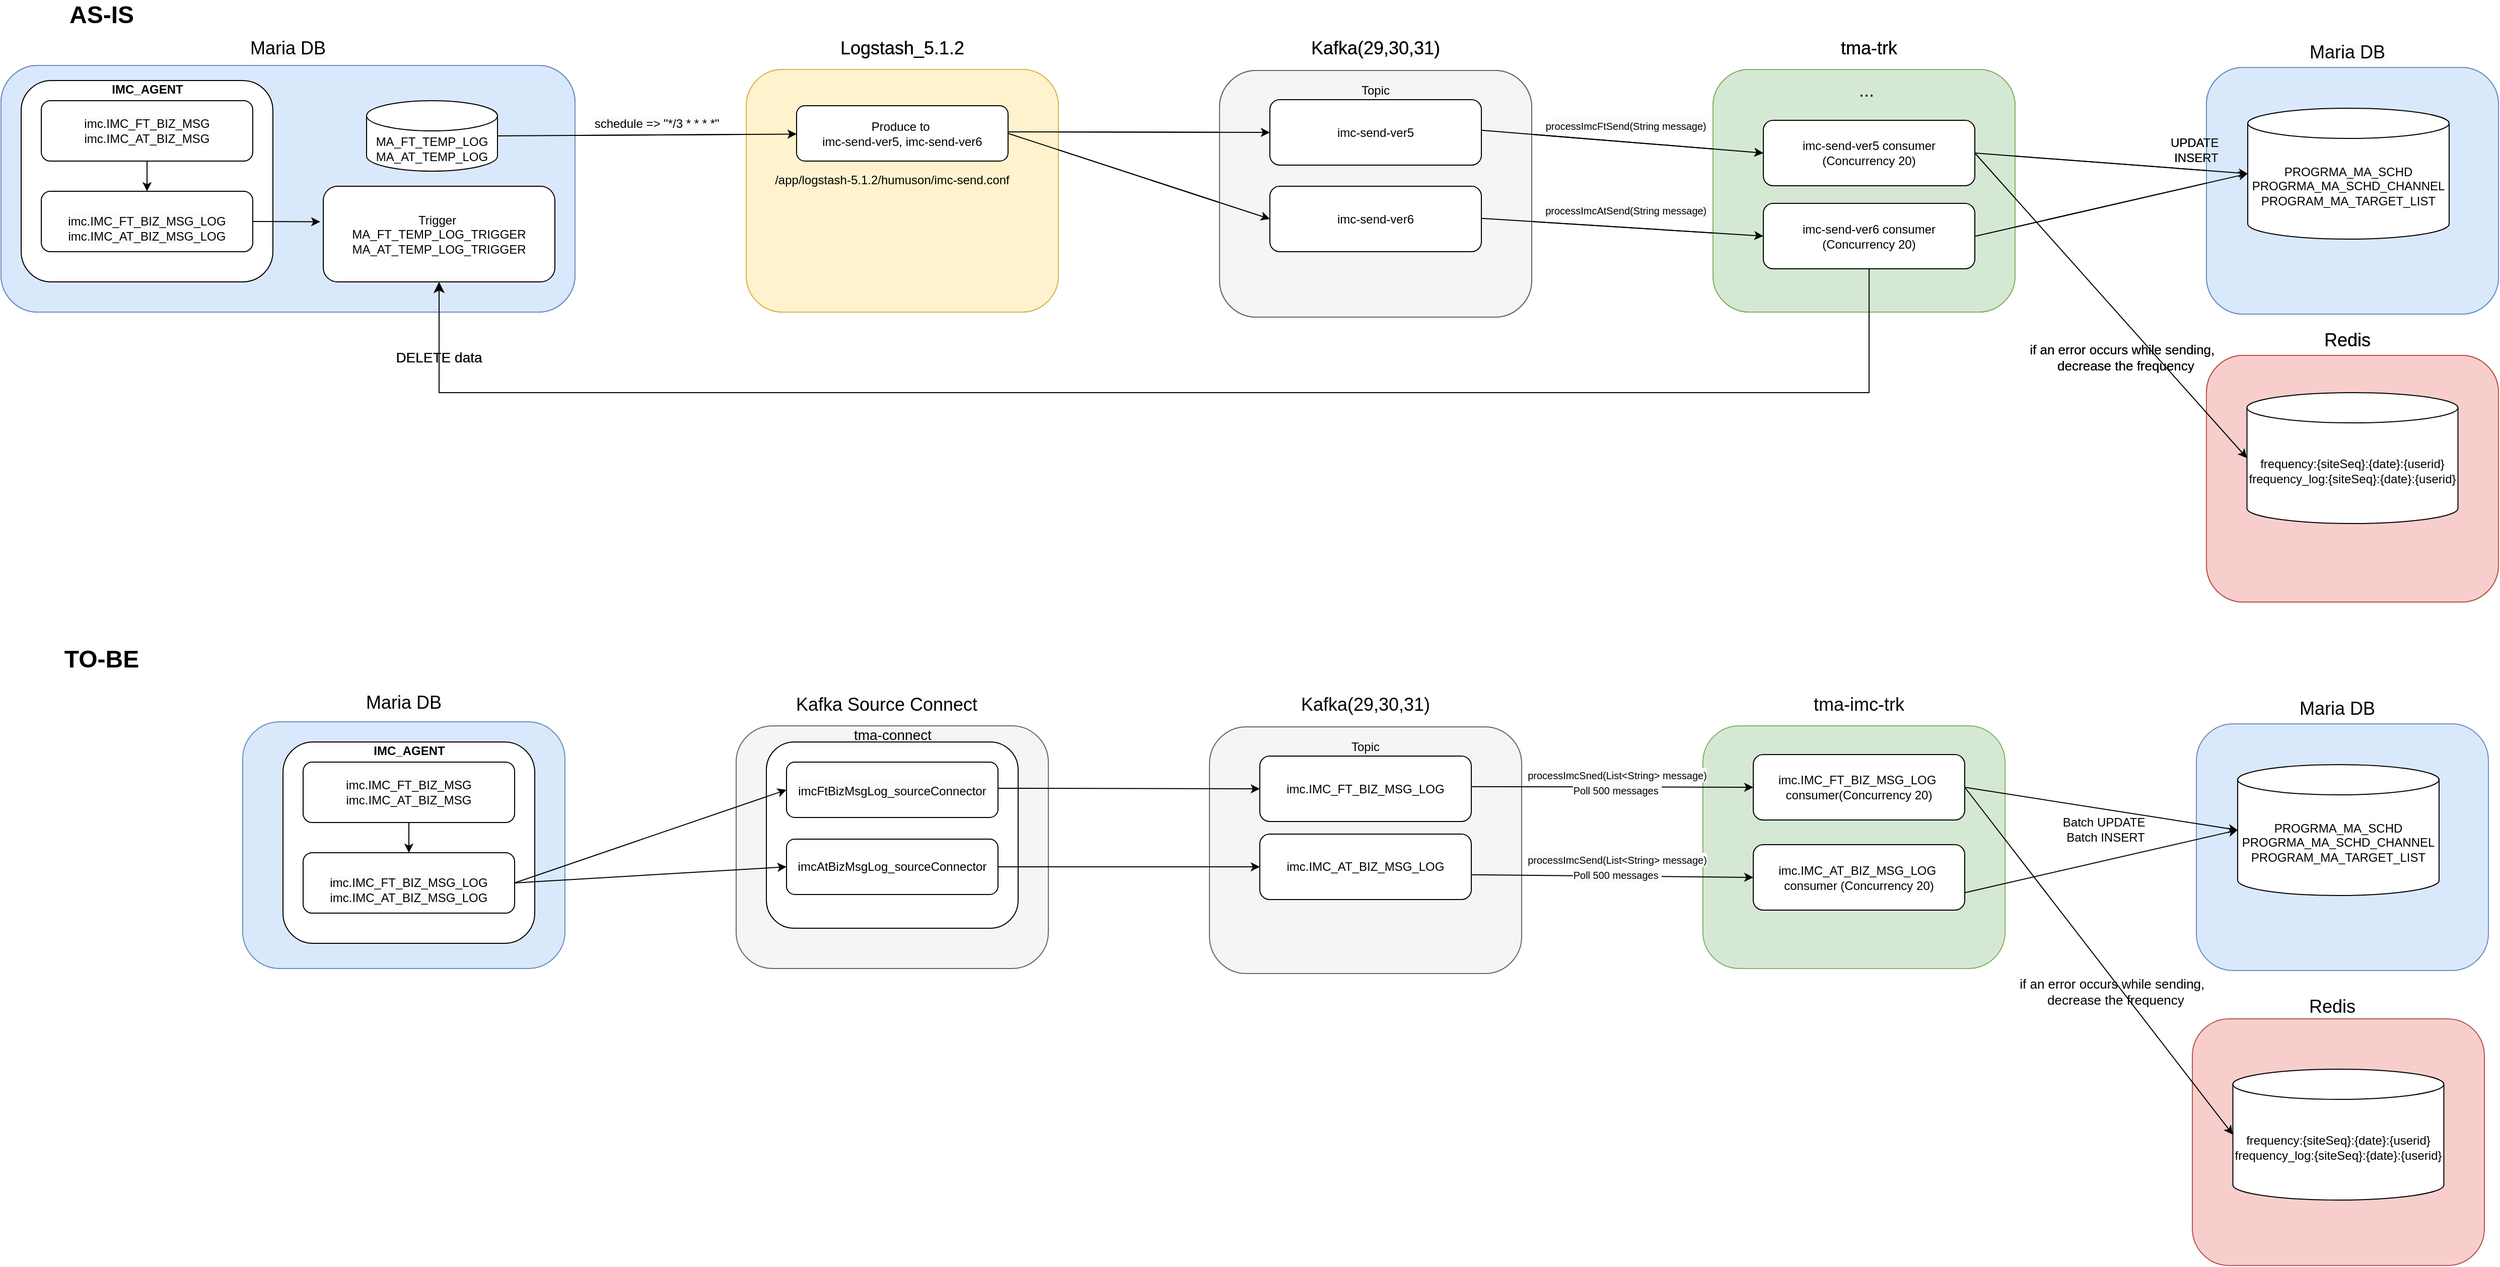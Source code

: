 <mxfile version="26.0.8">
  <diagram name="페이지-1" id="2BVbqMhdBLBeodlYeCQW">
    <mxGraphModel dx="3857" dy="1868" grid="1" gridSize="10" guides="1" tooltips="1" connect="1" arrows="1" fold="1" page="1" pageScale="1" pageWidth="827" pageHeight="1169" math="0" shadow="0">
      <root>
        <mxCell id="0" />
        <mxCell id="1" parent="0" />
        <mxCell id="XTlqyo5tHkv6LKNm7WAt-1" value="" style="rounded=1;whiteSpace=wrap;html=1;fillColor=#dae8fc;strokeColor=#6c8ebf;" vertex="1" parent="1">
          <mxGeometry x="50" y="95" width="570" height="245" as="geometry" />
        </mxCell>
        <mxCell id="XTlqyo5tHkv6LKNm7WAt-2" value="" style="rounded=1;whiteSpace=wrap;html=1;" vertex="1" parent="1">
          <mxGeometry x="70" y="110" width="250" height="200" as="geometry" />
        </mxCell>
        <mxCell id="XTlqyo5tHkv6LKNm7WAt-3" value="Trigger&amp;nbsp;&lt;div&gt;MA_FT_TEMP_LOG_TRIGGER&lt;/div&gt;&lt;div&gt;MA_AT_TEMP_LOG_TRIGGER&lt;/div&gt;" style="rounded=1;whiteSpace=wrap;html=1;" vertex="1" parent="1">
          <mxGeometry x="370" y="215" width="230" height="95" as="geometry" />
        </mxCell>
        <mxCell id="XTlqyo5tHkv6LKNm7WAt-4" value="&lt;h3&gt;&lt;span style=&quot;color: rgb(0, 0, 0); font-family: Helvetica; font-style: normal; font-variant-ligatures: normal; font-variant-caps: normal; font-weight: 400; letter-spacing: normal; orphans: 2; text-align: center; text-indent: 0px; text-transform: none; widows: 2; word-spacing: 0px; -webkit-text-stroke-width: 0px; white-space: normal; background-color: rgb(251, 251, 251); text-decoration-thickness: initial; text-decoration-style: initial; text-decoration-color: initial; float: none; display: inline !important;&quot;&gt;&lt;font style=&quot;font-size: 18px;&quot;&gt;Maria DB&lt;/font&gt;&lt;/span&gt;&lt;/h3&gt;" style="text;html=1;align=center;verticalAlign=middle;whiteSpace=wrap;rounded=0;" vertex="1" parent="1">
          <mxGeometry x="265" y="60" width="140" height="35" as="geometry" />
        </mxCell>
        <mxCell id="XTlqyo5tHkv6LKNm7WAt-5" value="&lt;br style=&quot;forced-color-adjust: none; color: rgb(0, 0, 0); font-family: Helvetica; font-size: 12px; font-style: normal; font-variant-ligatures: normal; font-variant-caps: normal; font-weight: 400; letter-spacing: normal; orphans: 2; text-align: center; text-indent: 0px; text-transform: none; widows: 2; word-spacing: 0px; -webkit-text-stroke-width: 0px; white-space: normal; background-color: rgb(251, 251, 251); text-decoration-thickness: initial; text-decoration-style: initial; text-decoration-color: initial;&quot;&gt;&lt;div style=&quot;forced-color-adjust: none; color: rgb(0, 0, 0); font-family: Helvetica; font-size: 12px; font-style: normal; font-variant-ligatures: normal; font-variant-caps: normal; font-weight: 400; letter-spacing: normal; orphans: 2; text-align: center; text-indent: 0px; text-transform: none; widows: 2; word-spacing: 0px; -webkit-text-stroke-width: 0px; white-space: normal; background-color: rgb(251, 251, 251); text-decoration-thickness: initial; text-decoration-style: initial; text-decoration-color: initial;&quot;&gt;imc.IMC_FT_BIZ_MSG_LOG&lt;/div&gt;&lt;div style=&quot;forced-color-adjust: none; color: rgb(0, 0, 0); font-family: Helvetica; font-size: 12px; font-style: normal; font-variant-ligatures: normal; font-variant-caps: normal; font-weight: 400; letter-spacing: normal; orphans: 2; text-align: center; text-indent: 0px; text-transform: none; widows: 2; word-spacing: 0px; -webkit-text-stroke-width: 0px; white-space: normal; background-color: rgb(251, 251, 251); text-decoration-thickness: initial; text-decoration-style: initial; text-decoration-color: initial;&quot;&gt;imc.IMC_AT_BIZ_MSG_LOG&lt;/div&gt;" style="rounded=1;whiteSpace=wrap;html=1;" vertex="1" parent="1">
          <mxGeometry x="90" y="220" width="210" height="60" as="geometry" />
        </mxCell>
        <mxCell id="XTlqyo5tHkv6LKNm7WAt-6" value="&lt;span style=&quot;color: rgb(0, 0, 0); font-family: Helvetica; font-size: 12px; font-style: normal; font-variant-ligatures: normal; font-variant-caps: normal; font-weight: 400; letter-spacing: normal; orphans: 2; text-align: center; text-indent: 0px; text-transform: none; widows: 2; word-spacing: 0px; -webkit-text-stroke-width: 0px; white-space: normal; background-color: rgb(251, 251, 251); text-decoration-thickness: initial; text-decoration-style: initial; text-decoration-color: initial; float: none; display: inline !important;&quot;&gt;imc.IMC_FT_BIZ_MSG&lt;/span&gt;&lt;div&gt;&lt;span style=&quot;color: rgb(0, 0, 0); font-family: Helvetica; font-size: 12px; font-style: normal; font-variant-ligatures: normal; font-variant-caps: normal; font-weight: 400; letter-spacing: normal; orphans: 2; text-align: center; text-indent: 0px; text-transform: none; widows: 2; word-spacing: 0px; -webkit-text-stroke-width: 0px; white-space: normal; background-color: rgb(251, 251, 251); text-decoration-thickness: initial; text-decoration-style: initial; text-decoration-color: initial; float: none; display: inline !important;&quot;&gt;imc.IMC_AT_BIZ_MSG&lt;/span&gt;&lt;/div&gt;" style="rounded=1;whiteSpace=wrap;html=1;" vertex="1" parent="1">
          <mxGeometry x="90" y="130" width="210" height="60" as="geometry" />
        </mxCell>
        <mxCell id="XTlqyo5tHkv6LKNm7WAt-7" value="" style="endArrow=classic;html=1;rounded=0;exitX=0.5;exitY=1;exitDx=0;exitDy=0;entryX=0.5;entryY=0;entryDx=0;entryDy=0;" edge="1" parent="1" source="XTlqyo5tHkv6LKNm7WAt-6" target="XTlqyo5tHkv6LKNm7WAt-5">
          <mxGeometry width="50" height="50" relative="1" as="geometry">
            <mxPoint x="400" y="340" as="sourcePoint" />
            <mxPoint x="450" y="290" as="targetPoint" />
          </mxGeometry>
        </mxCell>
        <mxCell id="XTlqyo5tHkv6LKNm7WAt-8" value="&lt;font style=&quot;font-size: 12px;&quot;&gt;IMC_AGENT&lt;/font&gt;" style="text;strokeColor=none;fillColor=none;html=1;fontSize=24;fontStyle=1;verticalAlign=middle;align=center;" vertex="1" parent="1">
          <mxGeometry x="145" y="100" width="100" height="30" as="geometry" />
        </mxCell>
        <mxCell id="XTlqyo5tHkv6LKNm7WAt-9" value="MA_FT_TEMP_LOG&lt;div&gt;MA_AT_TEMP_LOG&lt;/div&gt;" style="shape=cylinder3;whiteSpace=wrap;html=1;boundedLbl=1;backgroundOutline=1;size=15;" vertex="1" parent="1">
          <mxGeometry x="413" y="130" width="130" height="70" as="geometry" />
        </mxCell>
        <mxCell id="XTlqyo5tHkv6LKNm7WAt-10" value="" style="rounded=1;whiteSpace=wrap;html=1;fillColor=#fff2cc;strokeColor=#d6b656;" vertex="1" parent="1">
          <mxGeometry x="790" y="99" width="310" height="241" as="geometry" />
        </mxCell>
        <mxCell id="XTlqyo5tHkv6LKNm7WAt-11" value="&lt;font style=&quot;font-size: 18px;&quot;&gt;Logstash_5.1.2&lt;/font&gt;" style="text;html=1;align=center;verticalAlign=middle;whiteSpace=wrap;rounded=0;" vertex="1" parent="1">
          <mxGeometry x="875" y="60" width="140" height="35" as="geometry" />
        </mxCell>
        <mxCell id="XTlqyo5tHkv6LKNm7WAt-12" value="" style="endArrow=classic;html=1;rounded=0;exitX=1;exitY=0.5;exitDx=0;exitDy=0;entryX=-0.013;entryY=0.372;entryDx=0;entryDy=0;entryPerimeter=0;" edge="1" parent="1" source="XTlqyo5tHkv6LKNm7WAt-5" target="XTlqyo5tHkv6LKNm7WAt-3">
          <mxGeometry width="50" height="50" relative="1" as="geometry">
            <mxPoint x="700" y="300" as="sourcePoint" />
            <mxPoint x="750" y="250" as="targetPoint" />
          </mxGeometry>
        </mxCell>
        <mxCell id="XTlqyo5tHkv6LKNm7WAt-13" value="Produce to&amp;nbsp;&lt;div&gt;imc-send-ver5, imc-send-ver6&lt;/div&gt;" style="rounded=1;whiteSpace=wrap;html=1;" vertex="1" parent="1">
          <mxGeometry x="840" y="135" width="210" height="55" as="geometry" />
        </mxCell>
        <mxCell id="XTlqyo5tHkv6LKNm7WAt-14" value="" style="rounded=1;whiteSpace=wrap;html=1;fillColor=#f5f5f5;fontColor=#333333;strokeColor=#666666;" vertex="1" parent="1">
          <mxGeometry x="1260" y="100" width="310" height="245" as="geometry" />
        </mxCell>
        <mxCell id="XTlqyo5tHkv6LKNm7WAt-15" value="&lt;font style=&quot;font-size: 18px;&quot;&gt;Kafka(29,30,31)&lt;/font&gt;" style="text;html=1;align=center;verticalAlign=middle;whiteSpace=wrap;rounded=0;" vertex="1" parent="1">
          <mxGeometry x="1345" y="60" width="140" height="35" as="geometry" />
        </mxCell>
        <mxCell id="XTlqyo5tHkv6LKNm7WAt-16" value="imc-send-ver5" style="rounded=1;whiteSpace=wrap;html=1;" vertex="1" parent="1">
          <mxGeometry x="1310" y="129" width="210" height="65" as="geometry" />
        </mxCell>
        <mxCell id="XTlqyo5tHkv6LKNm7WAt-17" value="Topic" style="text;html=1;align=center;verticalAlign=middle;whiteSpace=wrap;rounded=0;" vertex="1" parent="1">
          <mxGeometry x="1385" y="105" width="60" height="30" as="geometry" />
        </mxCell>
        <mxCell id="XTlqyo5tHkv6LKNm7WAt-18" value="" style="endArrow=classic;html=1;rounded=0;exitX=1;exitY=0.5;exitDx=0;exitDy=0;exitPerimeter=0;" edge="1" parent="1" source="XTlqyo5tHkv6LKNm7WAt-9" target="XTlqyo5tHkv6LKNm7WAt-13">
          <mxGeometry width="50" height="50" relative="1" as="geometry">
            <mxPoint x="970" y="300" as="sourcePoint" />
            <mxPoint x="1020" y="250" as="targetPoint" />
          </mxGeometry>
        </mxCell>
        <mxCell id="XTlqyo5tHkv6LKNm7WAt-19" value="&lt;meta charset=&quot;utf-8&quot;&gt;&lt;span style=&quot;color: rgb(0, 0, 0); font-family: Helvetica; font-size: 12px; font-style: normal; font-variant-ligatures: normal; font-variant-caps: normal; font-weight: 400; letter-spacing: normal; orphans: 2; text-align: center; text-indent: 0px; text-transform: none; widows: 2; word-spacing: 0px; -webkit-text-stroke-width: 0px; white-space: normal; background-color: rgb(251, 251, 251); text-decoration-thickness: initial; text-decoration-style: initial; text-decoration-color: initial; display: inline !important; float: none;&quot;&gt;&amp;nbsp;schedule =&amp;gt; &quot;*/3 * * * *&quot;&lt;/span&gt;" style="text;strokeColor=none;fillColor=none;align=left;verticalAlign=middle;spacingLeft=4;spacingRight=4;overflow=hidden;points=[[0,0.5],[1,0.5]];portConstraint=eastwest;rotatable=0;whiteSpace=wrap;html=1;" vertex="1" parent="1">
          <mxGeometry x="630" y="135" width="160" height="35" as="geometry" />
        </mxCell>
        <mxCell id="XTlqyo5tHkv6LKNm7WAt-20" value="" style="endArrow=classic;html=1;rounded=0;exitX=1;exitY=0.5;exitDx=0;exitDy=0;exitPerimeter=0;entryX=0;entryY=0.5;entryDx=0;entryDy=0;" edge="1" parent="1" target="XTlqyo5tHkv6LKNm7WAt-16">
          <mxGeometry width="50" height="50" relative="1" as="geometry">
            <mxPoint x="1050" y="161" as="sourcePoint" />
            <mxPoint x="1347" y="159" as="targetPoint" />
          </mxGeometry>
        </mxCell>
        <mxCell id="XTlqyo5tHkv6LKNm7WAt-21" value="imc-send-ver6" style="rounded=1;whiteSpace=wrap;html=1;" vertex="1" parent="1">
          <mxGeometry x="1310" y="215" width="210" height="65" as="geometry" />
        </mxCell>
        <mxCell id="XTlqyo5tHkv6LKNm7WAt-22" value="" style="endArrow=classic;html=1;rounded=0;exitX=1;exitY=0.5;exitDx=0;exitDy=0;entryX=0;entryY=0.5;entryDx=0;entryDy=0;" edge="1" parent="1" source="XTlqyo5tHkv6LKNm7WAt-13" target="XTlqyo5tHkv6LKNm7WAt-21">
          <mxGeometry width="50" height="50" relative="1" as="geometry">
            <mxPoint x="1060" y="171" as="sourcePoint" />
            <mxPoint x="1320" y="172" as="targetPoint" />
          </mxGeometry>
        </mxCell>
        <mxCell id="XTlqyo5tHkv6LKNm7WAt-23" value="/app/logstash-5.1.2/humuson/imc-send.conf" style="text;html=1;align=center;verticalAlign=middle;whiteSpace=wrap;rounded=0;" vertex="1" parent="1">
          <mxGeometry x="780" y="194" width="310" height="30" as="geometry" />
        </mxCell>
        <mxCell id="XTlqyo5tHkv6LKNm7WAt-24" value="" style="rounded=1;whiteSpace=wrap;html=1;fillColor=#d5e8d4;strokeColor=#82b366;" vertex="1" parent="1">
          <mxGeometry x="1750" y="99" width="300" height="241" as="geometry" />
        </mxCell>
        <mxCell id="XTlqyo5tHkv6LKNm7WAt-25" value="&lt;font style=&quot;font-size: 18px;&quot;&gt;tma-trk&lt;/font&gt;" style="text;html=1;align=center;verticalAlign=middle;whiteSpace=wrap;rounded=0;" vertex="1" parent="1">
          <mxGeometry x="1835" y="60" width="140" height="35" as="geometry" />
        </mxCell>
        <mxCell id="XTlqyo5tHkv6LKNm7WAt-26" value="imc-send-ver5 consumer&lt;div&gt;(Concurrency 20)&lt;/div&gt;" style="rounded=1;whiteSpace=wrap;html=1;" vertex="1" parent="1">
          <mxGeometry x="1800" y="149.5" width="210" height="65" as="geometry" />
        </mxCell>
        <mxCell id="XTlqyo5tHkv6LKNm7WAt-27" value="imc-send-ver6 consumer&lt;div&gt;(Concurrency 20)&lt;/div&gt;" style="rounded=1;whiteSpace=wrap;html=1;" vertex="1" parent="1">
          <mxGeometry x="1800" y="232" width="210" height="65" as="geometry" />
        </mxCell>
        <mxCell id="XTlqyo5tHkv6LKNm7WAt-28" value="&lt;font style=&quot;font-size: 18px;&quot;&gt;...&amp;nbsp;&lt;/font&gt;" style="text;html=1;align=center;verticalAlign=middle;whiteSpace=wrap;rounded=0;" vertex="1" parent="1">
          <mxGeometry x="1835" y="102.5" width="140" height="35" as="geometry" />
        </mxCell>
        <mxCell id="XTlqyo5tHkv6LKNm7WAt-29" value="" style="edgeStyle=segmentEdgeStyle;endArrow=classic;html=1;curved=0;rounded=0;endSize=8;startSize=8;entryX=0.5;entryY=1;entryDx=0;entryDy=0;exitX=0.5;exitY=1;exitDx=0;exitDy=0;" edge="1" parent="1" source="XTlqyo5tHkv6LKNm7WAt-27" target="XTlqyo5tHkv6LKNm7WAt-3">
          <mxGeometry width="50" height="50" relative="1" as="geometry">
            <mxPoint x="1689.412" y="420" as="sourcePoint" />
            <mxPoint x="450" y="320" as="targetPoint" />
            <Array as="points">
              <mxPoint x="1905" y="420" />
              <mxPoint x="485" y="420" />
            </Array>
          </mxGeometry>
        </mxCell>
        <mxCell id="XTlqyo5tHkv6LKNm7WAt-30" value="&lt;font style=&quot;font-size: 14px;&quot;&gt;DELETE data&lt;/font&gt;" style="text;html=1;align=center;verticalAlign=middle;whiteSpace=wrap;rounded=0;" vertex="1" parent="1">
          <mxGeometry x="415" y="370" width="140" height="30" as="geometry" />
        </mxCell>
        <mxCell id="XTlqyo5tHkv6LKNm7WAt-31" value="" style="endArrow=classic;html=1;rounded=0;exitX=1;exitY=0.5;exitDx=0;exitDy=0;exitPerimeter=0;entryX=0;entryY=0.5;entryDx=0;entryDy=0;" edge="1" parent="1" target="XTlqyo5tHkv6LKNm7WAt-26">
          <mxGeometry width="50" height="50" relative="1" as="geometry">
            <mxPoint x="1520" y="159.41" as="sourcePoint" />
            <mxPoint x="1780" y="160.41" as="targetPoint" />
          </mxGeometry>
        </mxCell>
        <mxCell id="XTlqyo5tHkv6LKNm7WAt-32" value="" style="endArrow=classic;html=1;rounded=0;exitX=1;exitY=0.5;exitDx=0;exitDy=0;exitPerimeter=0;entryX=0;entryY=0.5;entryDx=0;entryDy=0;" edge="1" parent="1" target="XTlqyo5tHkv6LKNm7WAt-27">
          <mxGeometry width="50" height="50" relative="1" as="geometry">
            <mxPoint x="1520" y="246.91" as="sourcePoint" />
            <mxPoint x="1780" y="247.91" as="targetPoint" />
          </mxGeometry>
        </mxCell>
        <mxCell id="XTlqyo5tHkv6LKNm7WAt-33" value="&lt;span style=&quot;color: rgb(0, 0, 0); font-family: Helvetica; font-style: normal; font-variant-ligatures: normal; font-variant-caps: normal; font-weight: 400; letter-spacing: normal; orphans: 2; text-align: center; text-indent: 0px; text-transform: none; widows: 2; word-spacing: 0px; -webkit-text-stroke-width: 0px; white-space: normal; background-color: rgb(251, 251, 251); text-decoration-thickness: initial; text-decoration-style: initial; text-decoration-color: initial; float: none; display: inline !important;&quot;&gt;&lt;font style=&quot;font-size: 10px;&quot;&gt;processImcSned(String message)&amp;nbsp;&lt;/font&gt;&lt;/span&gt;" style="text;html=1;align=center;verticalAlign=middle;whiteSpace=wrap;rounded=0;" vertex="1" parent="1">
          <mxGeometry x="1560" y="140" width="210" height="30" as="geometry" />
        </mxCell>
        <mxCell id="XTlqyo5tHkv6LKNm7WAt-34" value="&lt;span style=&quot;color: rgb(0, 0, 0); font-family: Helvetica; font-style: normal; font-variant-ligatures: normal; font-variant-caps: normal; font-weight: 400; letter-spacing: normal; orphans: 2; text-align: center; text-indent: 0px; text-transform: none; widows: 2; word-spacing: 0px; -webkit-text-stroke-width: 0px; white-space: normal; background-color: rgb(251, 251, 251); text-decoration-thickness: initial; text-decoration-style: initial; text-decoration-color: initial; float: none; display: inline !important;&quot;&gt;&lt;font style=&quot;font-size: 10px;&quot;&gt;processImcSned(String message)&amp;nbsp;&lt;/font&gt;&lt;/span&gt;" style="text;html=1;align=center;verticalAlign=middle;whiteSpace=wrap;rounded=0;" vertex="1" parent="1">
          <mxGeometry x="1560" y="224" width="210" height="30" as="geometry" />
        </mxCell>
        <mxCell id="XTlqyo5tHkv6LKNm7WAt-35" value="&lt;h3&gt;&lt;span style=&quot;color: rgb(0, 0, 0); font-family: Helvetica; font-style: normal; font-variant-ligatures: normal; font-variant-caps: normal; font-weight: 400; letter-spacing: normal; orphans: 2; text-align: center; text-indent: 0px; text-transform: none; widows: 2; word-spacing: 0px; -webkit-text-stroke-width: 0px; white-space: normal; background-color: rgb(251, 251, 251); text-decoration-thickness: initial; text-decoration-style: initial; text-decoration-color: initial; float: none; display: inline !important;&quot;&gt;&lt;font style=&quot;font-size: 18px;&quot;&gt;Maria DB&lt;/font&gt;&lt;/span&gt;&lt;/h3&gt;" style="text;html=1;align=center;verticalAlign=middle;whiteSpace=wrap;rounded=0;" vertex="1" parent="1">
          <mxGeometry x="2310" y="64" width="140" height="35" as="geometry" />
        </mxCell>
        <mxCell id="XTlqyo5tHkv6LKNm7WAt-36" value="" style="rounded=1;whiteSpace=wrap;html=1;fillColor=#dae8fc;strokeColor=#6c8ebf;" vertex="1" parent="1">
          <mxGeometry x="2240" y="97" width="290" height="245" as="geometry" />
        </mxCell>
        <mxCell id="XTlqyo5tHkv6LKNm7WAt-37" value="PROGRMA_MA_SCHD&lt;div&gt;PROGRMA_MA_SCHD_CHANNEL&lt;/div&gt;&lt;div&gt;PROGRAM_MA_TARGET_LIST&lt;/div&gt;" style="shape=cylinder3;whiteSpace=wrap;html=1;boundedLbl=1;backgroundOutline=1;size=15;" vertex="1" parent="1">
          <mxGeometry x="2281" y="137.5" width="200" height="130" as="geometry" />
        </mxCell>
        <mxCell id="XTlqyo5tHkv6LKNm7WAt-38" value="" style="endArrow=classic;html=1;rounded=0;exitX=1;exitY=0.5;exitDx=0;exitDy=0;entryX=0;entryY=0.5;entryDx=0;entryDy=0;entryPerimeter=0;" edge="1" parent="1" source="XTlqyo5tHkv6LKNm7WAt-26" target="XTlqyo5tHkv6LKNm7WAt-37">
          <mxGeometry width="50" height="50" relative="1" as="geometry">
            <mxPoint x="2009.0" y="174" as="sourcePoint" />
            <mxPoint x="2289.0" y="182.02" as="targetPoint" />
          </mxGeometry>
        </mxCell>
        <mxCell id="XTlqyo5tHkv6LKNm7WAt-39" value="" style="endArrow=classic;html=1;rounded=0;exitX=1;exitY=0.5;exitDx=0;exitDy=0;entryX=0;entryY=0.5;entryDx=0;entryDy=0;entryPerimeter=0;" edge="1" parent="1" target="XTlqyo5tHkv6LKNm7WAt-37">
          <mxGeometry width="50" height="50" relative="1" as="geometry">
            <mxPoint x="2010.0" y="264.75" as="sourcePoint" />
            <mxPoint x="2291" y="213.25" as="targetPoint" />
          </mxGeometry>
        </mxCell>
        <mxCell id="XTlqyo5tHkv6LKNm7WAt-40" value="UPDATE&amp;nbsp;&lt;div&gt;INSERT&lt;/div&gt;" style="text;html=1;align=center;verticalAlign=middle;whiteSpace=wrap;rounded=0;" vertex="1" parent="1">
          <mxGeometry x="2170" y="164" width="120" height="30" as="geometry" />
        </mxCell>
        <mxCell id="XTlqyo5tHkv6LKNm7WAt-41" value="&lt;h3&gt;&lt;span style=&quot;font-size: 18px; font-weight: 400;&quot;&gt;Redis&lt;/span&gt;&lt;/h3&gt;" style="text;html=1;align=center;verticalAlign=middle;whiteSpace=wrap;rounded=0;" vertex="1" parent="1">
          <mxGeometry x="2310" y="350" width="140" height="35" as="geometry" />
        </mxCell>
        <mxCell id="XTlqyo5tHkv6LKNm7WAt-42" value="" style="rounded=1;whiteSpace=wrap;html=1;fillColor=#f8cecc;strokeColor=#b85450;" vertex="1" parent="1">
          <mxGeometry x="2240" y="383" width="290" height="245" as="geometry" />
        </mxCell>
        <mxCell id="XTlqyo5tHkv6LKNm7WAt-43" value="&lt;br&gt;&lt;div&gt;frequency:&lt;span style=&quot;background-color: transparent; color: light-dark(rgb(0, 0, 0), rgb(255, 255, 255));&quot;&gt;{siteSeq}:{date}:{userid}&lt;/span&gt;&lt;/div&gt;&lt;div&gt;frequency_log:{siteSeq}:{date}:{userid}&lt;/div&gt;" style="shape=cylinder3;whiteSpace=wrap;html=1;boundedLbl=1;backgroundOutline=1;size=15;" vertex="1" parent="1">
          <mxGeometry x="2270.5" y="423.5" width="229" height="130" as="geometry" />
        </mxCell>
        <mxCell id="XTlqyo5tHkv6LKNm7WAt-45" value="&lt;font style=&quot;font-size: 13px;&quot;&gt;if an error occurs while sending,&amp;nbsp;&amp;nbsp;&lt;/font&gt;&lt;div&gt;&lt;font style=&quot;font-size: 13px;&quot;&gt;decrease the frequency&lt;/font&gt;&lt;/div&gt;" style="text;html=1;align=center;verticalAlign=middle;whiteSpace=wrap;rounded=0;" vertex="1" parent="1">
          <mxGeometry x="2050" y="370" width="220" height="30" as="geometry" />
        </mxCell>
        <mxCell id="XTlqyo5tHkv6LKNm7WAt-46" value="" style="rounded=1;whiteSpace=wrap;html=1;fillColor=#dae8fc;strokeColor=#6c8ebf;" vertex="1" parent="1">
          <mxGeometry x="50" y="95" width="570" height="245" as="geometry" />
        </mxCell>
        <mxCell id="XTlqyo5tHkv6LKNm7WAt-47" value="" style="rounded=1;whiteSpace=wrap;html=1;" vertex="1" parent="1">
          <mxGeometry x="70" y="110" width="250" height="200" as="geometry" />
        </mxCell>
        <mxCell id="XTlqyo5tHkv6LKNm7WAt-48" value="Trigger&amp;nbsp;&lt;div&gt;MA_FT_TEMP_LOG_TRIGGER&lt;/div&gt;&lt;div&gt;MA_AT_TEMP_LOG_TRIGGER&lt;/div&gt;" style="rounded=1;whiteSpace=wrap;html=1;" vertex="1" parent="1">
          <mxGeometry x="370" y="215" width="230" height="95" as="geometry" />
        </mxCell>
        <mxCell id="XTlqyo5tHkv6LKNm7WAt-49" value="&lt;h3&gt;&lt;span style=&quot;color: rgb(0, 0, 0); font-family: Helvetica; font-style: normal; font-variant-ligatures: normal; font-variant-caps: normal; font-weight: 400; letter-spacing: normal; orphans: 2; text-align: center; text-indent: 0px; text-transform: none; widows: 2; word-spacing: 0px; -webkit-text-stroke-width: 0px; white-space: normal; background-color: rgb(251, 251, 251); text-decoration-thickness: initial; text-decoration-style: initial; text-decoration-color: initial; float: none; display: inline !important;&quot;&gt;&lt;font style=&quot;font-size: 18px;&quot;&gt;Maria DB&lt;/font&gt;&lt;/span&gt;&lt;/h3&gt;" style="text;html=1;align=center;verticalAlign=middle;whiteSpace=wrap;rounded=0;" vertex="1" parent="1">
          <mxGeometry x="265" y="60" width="140" height="35" as="geometry" />
        </mxCell>
        <mxCell id="XTlqyo5tHkv6LKNm7WAt-50" value="&lt;br style=&quot;forced-color-adjust: none; color: rgb(0, 0, 0); font-family: Helvetica; font-size: 12px; font-style: normal; font-variant-ligatures: normal; font-variant-caps: normal; font-weight: 400; letter-spacing: normal; orphans: 2; text-align: center; text-indent: 0px; text-transform: none; widows: 2; word-spacing: 0px; -webkit-text-stroke-width: 0px; white-space: normal; background-color: rgb(251, 251, 251); text-decoration-thickness: initial; text-decoration-style: initial; text-decoration-color: initial;&quot;&gt;&lt;div style=&quot;forced-color-adjust: none; color: rgb(0, 0, 0); font-family: Helvetica; font-size: 12px; font-style: normal; font-variant-ligatures: normal; font-variant-caps: normal; font-weight: 400; letter-spacing: normal; orphans: 2; text-align: center; text-indent: 0px; text-transform: none; widows: 2; word-spacing: 0px; -webkit-text-stroke-width: 0px; white-space: normal; background-color: rgb(251, 251, 251); text-decoration-thickness: initial; text-decoration-style: initial; text-decoration-color: initial;&quot;&gt;imc.IMC_FT_BIZ_MSG_LOG&lt;/div&gt;&lt;div style=&quot;forced-color-adjust: none; color: rgb(0, 0, 0); font-family: Helvetica; font-size: 12px; font-style: normal; font-variant-ligatures: normal; font-variant-caps: normal; font-weight: 400; letter-spacing: normal; orphans: 2; text-align: center; text-indent: 0px; text-transform: none; widows: 2; word-spacing: 0px; -webkit-text-stroke-width: 0px; white-space: normal; background-color: rgb(251, 251, 251); text-decoration-thickness: initial; text-decoration-style: initial; text-decoration-color: initial;&quot;&gt;imc.IMC_AT_BIZ_MSG_LOG&lt;/div&gt;" style="rounded=1;whiteSpace=wrap;html=1;" vertex="1" parent="1">
          <mxGeometry x="90" y="220" width="210" height="60" as="geometry" />
        </mxCell>
        <mxCell id="XTlqyo5tHkv6LKNm7WAt-51" value="&lt;span style=&quot;color: rgb(0, 0, 0); font-family: Helvetica; font-size: 12px; font-style: normal; font-variant-ligatures: normal; font-variant-caps: normal; font-weight: 400; letter-spacing: normal; orphans: 2; text-align: center; text-indent: 0px; text-transform: none; widows: 2; word-spacing: 0px; -webkit-text-stroke-width: 0px; white-space: normal; background-color: rgb(251, 251, 251); text-decoration-thickness: initial; text-decoration-style: initial; text-decoration-color: initial; float: none; display: inline !important;&quot;&gt;imc.IMC_FT_BIZ_MSG&lt;/span&gt;&lt;div&gt;&lt;span style=&quot;color: rgb(0, 0, 0); font-family: Helvetica; font-size: 12px; font-style: normal; font-variant-ligatures: normal; font-variant-caps: normal; font-weight: 400; letter-spacing: normal; orphans: 2; text-align: center; text-indent: 0px; text-transform: none; widows: 2; word-spacing: 0px; -webkit-text-stroke-width: 0px; white-space: normal; background-color: rgb(251, 251, 251); text-decoration-thickness: initial; text-decoration-style: initial; text-decoration-color: initial; float: none; display: inline !important;&quot;&gt;imc.IMC_AT_BIZ_MSG&lt;/span&gt;&lt;/div&gt;" style="rounded=1;whiteSpace=wrap;html=1;" vertex="1" parent="1">
          <mxGeometry x="90" y="130" width="210" height="60" as="geometry" />
        </mxCell>
        <mxCell id="XTlqyo5tHkv6LKNm7WAt-52" value="" style="endArrow=classic;html=1;rounded=0;exitX=0.5;exitY=1;exitDx=0;exitDy=0;entryX=0.5;entryY=0;entryDx=0;entryDy=0;" edge="1" parent="1" source="XTlqyo5tHkv6LKNm7WAt-51" target="XTlqyo5tHkv6LKNm7WAt-50">
          <mxGeometry width="50" height="50" relative="1" as="geometry">
            <mxPoint x="400" y="340" as="sourcePoint" />
            <mxPoint x="450" y="290" as="targetPoint" />
          </mxGeometry>
        </mxCell>
        <mxCell id="XTlqyo5tHkv6LKNm7WAt-53" value="&lt;font style=&quot;font-size: 12px;&quot;&gt;IMC_AGENT&lt;/font&gt;" style="text;strokeColor=none;fillColor=none;html=1;fontSize=24;fontStyle=1;verticalAlign=middle;align=center;" vertex="1" parent="1">
          <mxGeometry x="145" y="100" width="100" height="30" as="geometry" />
        </mxCell>
        <mxCell id="XTlqyo5tHkv6LKNm7WAt-54" value="MA_FT_TEMP_LOG&lt;div&gt;MA_AT_TEMP_LOG&lt;/div&gt;" style="shape=cylinder3;whiteSpace=wrap;html=1;boundedLbl=1;backgroundOutline=1;size=15;" vertex="1" parent="1">
          <mxGeometry x="413" y="130" width="130" height="70" as="geometry" />
        </mxCell>
        <mxCell id="XTlqyo5tHkv6LKNm7WAt-55" value="" style="rounded=1;whiteSpace=wrap;html=1;fillColor=#fff2cc;strokeColor=#d6b656;" vertex="1" parent="1">
          <mxGeometry x="790" y="99" width="310" height="241" as="geometry" />
        </mxCell>
        <mxCell id="XTlqyo5tHkv6LKNm7WAt-56" value="&lt;font style=&quot;font-size: 18px;&quot;&gt;Logstash_5.1.2&lt;/font&gt;" style="text;html=1;align=center;verticalAlign=middle;whiteSpace=wrap;rounded=0;" vertex="1" parent="1">
          <mxGeometry x="875" y="60" width="140" height="35" as="geometry" />
        </mxCell>
        <mxCell id="XTlqyo5tHkv6LKNm7WAt-57" value="" style="endArrow=classic;html=1;rounded=0;exitX=1;exitY=0.5;exitDx=0;exitDy=0;entryX=-0.013;entryY=0.372;entryDx=0;entryDy=0;entryPerimeter=0;" edge="1" parent="1" source="XTlqyo5tHkv6LKNm7WAt-50" target="XTlqyo5tHkv6LKNm7WAt-48">
          <mxGeometry width="50" height="50" relative="1" as="geometry">
            <mxPoint x="700" y="300" as="sourcePoint" />
            <mxPoint x="750" y="250" as="targetPoint" />
          </mxGeometry>
        </mxCell>
        <mxCell id="XTlqyo5tHkv6LKNm7WAt-58" value="Produce to&amp;nbsp;&lt;div&gt;imc-send-ver5, imc-send-ver6&lt;/div&gt;" style="rounded=1;whiteSpace=wrap;html=1;" vertex="1" parent="1">
          <mxGeometry x="840" y="135" width="210" height="55" as="geometry" />
        </mxCell>
        <mxCell id="XTlqyo5tHkv6LKNm7WAt-59" value="" style="rounded=1;whiteSpace=wrap;html=1;fillColor=#f5f5f5;fontColor=#333333;strokeColor=#666666;" vertex="1" parent="1">
          <mxGeometry x="1260" y="100" width="310" height="245" as="geometry" />
        </mxCell>
        <mxCell id="XTlqyo5tHkv6LKNm7WAt-60" value="&lt;font style=&quot;font-size: 18px;&quot;&gt;Kafka(29,30,31)&lt;/font&gt;" style="text;html=1;align=center;verticalAlign=middle;whiteSpace=wrap;rounded=0;" vertex="1" parent="1">
          <mxGeometry x="1345" y="60" width="140" height="35" as="geometry" />
        </mxCell>
        <mxCell id="XTlqyo5tHkv6LKNm7WAt-61" value="imc-send-ver5" style="rounded=1;whiteSpace=wrap;html=1;" vertex="1" parent="1">
          <mxGeometry x="1310" y="129" width="210" height="65" as="geometry" />
        </mxCell>
        <mxCell id="XTlqyo5tHkv6LKNm7WAt-62" value="Topic" style="text;html=1;align=center;verticalAlign=middle;whiteSpace=wrap;rounded=0;" vertex="1" parent="1">
          <mxGeometry x="1385" y="105" width="60" height="30" as="geometry" />
        </mxCell>
        <mxCell id="XTlqyo5tHkv6LKNm7WAt-63" value="" style="endArrow=classic;html=1;rounded=0;exitX=1;exitY=0.5;exitDx=0;exitDy=0;exitPerimeter=0;" edge="1" parent="1" source="XTlqyo5tHkv6LKNm7WAt-54" target="XTlqyo5tHkv6LKNm7WAt-58">
          <mxGeometry width="50" height="50" relative="1" as="geometry">
            <mxPoint x="970" y="300" as="sourcePoint" />
            <mxPoint x="1020" y="250" as="targetPoint" />
          </mxGeometry>
        </mxCell>
        <mxCell id="XTlqyo5tHkv6LKNm7WAt-64" value="&lt;meta charset=&quot;utf-8&quot;&gt;&lt;span style=&quot;color: rgb(0, 0, 0); font-family: Helvetica; font-size: 12px; font-style: normal; font-variant-ligatures: normal; font-variant-caps: normal; font-weight: 400; letter-spacing: normal; orphans: 2; text-align: center; text-indent: 0px; text-transform: none; widows: 2; word-spacing: 0px; -webkit-text-stroke-width: 0px; white-space: normal; background-color: rgb(251, 251, 251); text-decoration-thickness: initial; text-decoration-style: initial; text-decoration-color: initial; display: inline !important; float: none;&quot;&gt;&amp;nbsp;schedule =&amp;gt; &quot;*/3 * * * *&quot;&lt;/span&gt;" style="text;strokeColor=none;fillColor=none;align=left;verticalAlign=middle;spacingLeft=4;spacingRight=4;overflow=hidden;points=[[0,0.5],[1,0.5]];portConstraint=eastwest;rotatable=0;whiteSpace=wrap;html=1;" vertex="1" parent="1">
          <mxGeometry x="630" y="135" width="160" height="35" as="geometry" />
        </mxCell>
        <mxCell id="XTlqyo5tHkv6LKNm7WAt-65" value="" style="endArrow=classic;html=1;rounded=0;exitX=1;exitY=0.5;exitDx=0;exitDy=0;exitPerimeter=0;entryX=0;entryY=0.5;entryDx=0;entryDy=0;" edge="1" parent="1" target="XTlqyo5tHkv6LKNm7WAt-61">
          <mxGeometry width="50" height="50" relative="1" as="geometry">
            <mxPoint x="1050" y="161" as="sourcePoint" />
            <mxPoint x="1347" y="159" as="targetPoint" />
          </mxGeometry>
        </mxCell>
        <mxCell id="XTlqyo5tHkv6LKNm7WAt-66" value="imc-send-ver6" style="rounded=1;whiteSpace=wrap;html=1;" vertex="1" parent="1">
          <mxGeometry x="1310" y="215" width="210" height="65" as="geometry" />
        </mxCell>
        <mxCell id="XTlqyo5tHkv6LKNm7WAt-67" value="" style="endArrow=classic;html=1;rounded=0;exitX=1;exitY=0.5;exitDx=0;exitDy=0;entryX=0;entryY=0.5;entryDx=0;entryDy=0;" edge="1" parent="1" source="XTlqyo5tHkv6LKNm7WAt-58" target="XTlqyo5tHkv6LKNm7WAt-66">
          <mxGeometry width="50" height="50" relative="1" as="geometry">
            <mxPoint x="1060" y="171" as="sourcePoint" />
            <mxPoint x="1320" y="172" as="targetPoint" />
          </mxGeometry>
        </mxCell>
        <mxCell id="XTlqyo5tHkv6LKNm7WAt-68" value="/app/logstash-5.1.2/humuson/imc-send.conf" style="text;html=1;align=center;verticalAlign=middle;whiteSpace=wrap;rounded=0;" vertex="1" parent="1">
          <mxGeometry x="780" y="194" width="310" height="30" as="geometry" />
        </mxCell>
        <mxCell id="XTlqyo5tHkv6LKNm7WAt-69" value="" style="rounded=1;whiteSpace=wrap;html=1;fillColor=#d5e8d4;strokeColor=#82b366;" vertex="1" parent="1">
          <mxGeometry x="1750" y="99" width="300" height="241" as="geometry" />
        </mxCell>
        <mxCell id="XTlqyo5tHkv6LKNm7WAt-70" value="&lt;font style=&quot;font-size: 18px;&quot;&gt;tma-trk&lt;/font&gt;" style="text;html=1;align=center;verticalAlign=middle;whiteSpace=wrap;rounded=0;" vertex="1" parent="1">
          <mxGeometry x="1835" y="60" width="140" height="35" as="geometry" />
        </mxCell>
        <mxCell id="XTlqyo5tHkv6LKNm7WAt-71" value="imc-send-ver5 consumer&lt;div&gt;(Concurrency 20)&lt;/div&gt;" style="rounded=1;whiteSpace=wrap;html=1;" vertex="1" parent="1">
          <mxGeometry x="1800" y="149.5" width="210" height="65" as="geometry" />
        </mxCell>
        <mxCell id="XTlqyo5tHkv6LKNm7WAt-72" value="imc-send-ver6 consumer&lt;div&gt;(Concurrency 20)&lt;/div&gt;" style="rounded=1;whiteSpace=wrap;html=1;" vertex="1" parent="1">
          <mxGeometry x="1800" y="232" width="210" height="65" as="geometry" />
        </mxCell>
        <mxCell id="XTlqyo5tHkv6LKNm7WAt-73" value="&lt;font style=&quot;font-size: 18px;&quot;&gt;...&amp;nbsp;&lt;/font&gt;" style="text;html=1;align=center;verticalAlign=middle;whiteSpace=wrap;rounded=0;" vertex="1" parent="1">
          <mxGeometry x="1835" y="102.5" width="140" height="35" as="geometry" />
        </mxCell>
        <mxCell id="XTlqyo5tHkv6LKNm7WAt-74" value="" style="edgeStyle=segmentEdgeStyle;endArrow=classic;html=1;curved=0;rounded=0;endSize=8;startSize=8;entryX=0.5;entryY=1;entryDx=0;entryDy=0;exitX=0.5;exitY=1;exitDx=0;exitDy=0;" edge="1" parent="1" source="XTlqyo5tHkv6LKNm7WAt-72" target="XTlqyo5tHkv6LKNm7WAt-48">
          <mxGeometry width="50" height="50" relative="1" as="geometry">
            <mxPoint x="1689.412" y="420" as="sourcePoint" />
            <mxPoint x="450" y="320" as="targetPoint" />
            <Array as="points">
              <mxPoint x="1905" y="420" />
              <mxPoint x="485" y="420" />
            </Array>
          </mxGeometry>
        </mxCell>
        <mxCell id="XTlqyo5tHkv6LKNm7WAt-75" value="&lt;font style=&quot;font-size: 14px;&quot;&gt;DELETE data&lt;/font&gt;" style="text;html=1;align=center;verticalAlign=middle;whiteSpace=wrap;rounded=0;" vertex="1" parent="1">
          <mxGeometry x="415" y="370" width="140" height="30" as="geometry" />
        </mxCell>
        <mxCell id="XTlqyo5tHkv6LKNm7WAt-76" value="" style="endArrow=classic;html=1;rounded=0;exitX=1;exitY=0.5;exitDx=0;exitDy=0;exitPerimeter=0;entryX=0;entryY=0.5;entryDx=0;entryDy=0;" edge="1" parent="1" target="XTlqyo5tHkv6LKNm7WAt-71">
          <mxGeometry width="50" height="50" relative="1" as="geometry">
            <mxPoint x="1520" y="159.41" as="sourcePoint" />
            <mxPoint x="1780" y="160.41" as="targetPoint" />
          </mxGeometry>
        </mxCell>
        <mxCell id="XTlqyo5tHkv6LKNm7WAt-77" value="" style="endArrow=classic;html=1;rounded=0;exitX=1;exitY=0.5;exitDx=0;exitDy=0;exitPerimeter=0;entryX=0;entryY=0.5;entryDx=0;entryDy=0;" edge="1" parent="1" target="XTlqyo5tHkv6LKNm7WAt-72">
          <mxGeometry width="50" height="50" relative="1" as="geometry">
            <mxPoint x="1520" y="246.91" as="sourcePoint" />
            <mxPoint x="1780" y="247.91" as="targetPoint" />
          </mxGeometry>
        </mxCell>
        <mxCell id="XTlqyo5tHkv6LKNm7WAt-78" value="&lt;span style=&quot;color: rgb(0, 0, 0); font-family: Helvetica; font-style: normal; font-variant-ligatures: normal; font-variant-caps: normal; font-weight: 400; letter-spacing: normal; orphans: 2; text-align: center; text-indent: 0px; text-transform: none; widows: 2; word-spacing: 0px; -webkit-text-stroke-width: 0px; white-space: normal; background-color: rgb(251, 251, 251); text-decoration-thickness: initial; text-decoration-style: initial; text-decoration-color: initial; float: none; display: inline !important;&quot;&gt;&lt;font style=&quot;font-size: 10px;&quot;&gt;processImcFtSend(String message)&amp;nbsp;&lt;/font&gt;&lt;/span&gt;" style="text;html=1;align=center;verticalAlign=middle;whiteSpace=wrap;rounded=0;" vertex="1" parent="1">
          <mxGeometry x="1560" y="140" width="210" height="30" as="geometry" />
        </mxCell>
        <mxCell id="XTlqyo5tHkv6LKNm7WAt-79" value="&lt;span style=&quot;color: rgb(0, 0, 0); font-family: Helvetica; font-style: normal; font-variant-ligatures: normal; font-variant-caps: normal; font-weight: 400; letter-spacing: normal; orphans: 2; text-align: center; text-indent: 0px; text-transform: none; widows: 2; word-spacing: 0px; -webkit-text-stroke-width: 0px; white-space: normal; background-color: rgb(251, 251, 251); text-decoration-thickness: initial; text-decoration-style: initial; text-decoration-color: initial; float: none; display: inline !important;&quot;&gt;&lt;font style=&quot;font-size: 10px;&quot;&gt;processImcAtSend(String message)&amp;nbsp;&lt;/font&gt;&lt;/span&gt;" style="text;html=1;align=center;verticalAlign=middle;whiteSpace=wrap;rounded=0;" vertex="1" parent="1">
          <mxGeometry x="1560" y="224" width="210" height="30" as="geometry" />
        </mxCell>
        <mxCell id="XTlqyo5tHkv6LKNm7WAt-80" value="&lt;h3&gt;&lt;span style=&quot;color: rgb(0, 0, 0); font-family: Helvetica; font-style: normal; font-variant-ligatures: normal; font-variant-caps: normal; font-weight: 400; letter-spacing: normal; orphans: 2; text-align: center; text-indent: 0px; text-transform: none; widows: 2; word-spacing: 0px; -webkit-text-stroke-width: 0px; white-space: normal; background-color: rgb(251, 251, 251); text-decoration-thickness: initial; text-decoration-style: initial; text-decoration-color: initial; float: none; display: inline !important;&quot;&gt;&lt;font style=&quot;font-size: 18px;&quot;&gt;Maria DB&lt;/font&gt;&lt;/span&gt;&lt;/h3&gt;" style="text;html=1;align=center;verticalAlign=middle;whiteSpace=wrap;rounded=0;" vertex="1" parent="1">
          <mxGeometry x="2310" y="64" width="140" height="35" as="geometry" />
        </mxCell>
        <mxCell id="XTlqyo5tHkv6LKNm7WAt-81" value="" style="rounded=1;whiteSpace=wrap;html=1;fillColor=#dae8fc;strokeColor=#6c8ebf;" vertex="1" parent="1">
          <mxGeometry x="2240" y="97" width="290" height="245" as="geometry" />
        </mxCell>
        <mxCell id="XTlqyo5tHkv6LKNm7WAt-82" value="PROGRMA_MA_SCHD&lt;div&gt;PROGRMA_MA_SCHD_CHANNEL&lt;/div&gt;&lt;div&gt;PROGRAM_MA_TARGET_LIST&lt;/div&gt;" style="shape=cylinder3;whiteSpace=wrap;html=1;boundedLbl=1;backgroundOutline=1;size=15;" vertex="1" parent="1">
          <mxGeometry x="2281" y="137.5" width="200" height="130" as="geometry" />
        </mxCell>
        <mxCell id="XTlqyo5tHkv6LKNm7WAt-83" value="" style="endArrow=classic;html=1;rounded=0;exitX=1;exitY=0.5;exitDx=0;exitDy=0;entryX=0;entryY=0.5;entryDx=0;entryDy=0;entryPerimeter=0;" edge="1" parent="1" source="XTlqyo5tHkv6LKNm7WAt-71" target="XTlqyo5tHkv6LKNm7WAt-82">
          <mxGeometry width="50" height="50" relative="1" as="geometry">
            <mxPoint x="2009.0" y="174" as="sourcePoint" />
            <mxPoint x="2289.0" y="182.02" as="targetPoint" />
          </mxGeometry>
        </mxCell>
        <mxCell id="XTlqyo5tHkv6LKNm7WAt-84" value="" style="endArrow=classic;html=1;rounded=0;exitX=1;exitY=0.5;exitDx=0;exitDy=0;entryX=0;entryY=0.5;entryDx=0;entryDy=0;entryPerimeter=0;" edge="1" parent="1" target="XTlqyo5tHkv6LKNm7WAt-82">
          <mxGeometry width="50" height="50" relative="1" as="geometry">
            <mxPoint x="2010.0" y="264.75" as="sourcePoint" />
            <mxPoint x="2291" y="213.25" as="targetPoint" />
          </mxGeometry>
        </mxCell>
        <mxCell id="XTlqyo5tHkv6LKNm7WAt-85" value="UPDATE&amp;nbsp;&lt;div&gt;INSERT&lt;/div&gt;" style="text;html=1;align=center;verticalAlign=middle;whiteSpace=wrap;rounded=0;" vertex="1" parent="1">
          <mxGeometry x="2170" y="164" width="120" height="30" as="geometry" />
        </mxCell>
        <mxCell id="XTlqyo5tHkv6LKNm7WAt-86" value="&lt;h3&gt;&lt;span style=&quot;font-size: 18px; font-weight: 400;&quot;&gt;Redis&lt;/span&gt;&lt;/h3&gt;" style="text;html=1;align=center;verticalAlign=middle;whiteSpace=wrap;rounded=0;" vertex="1" parent="1">
          <mxGeometry x="2310" y="350" width="140" height="35" as="geometry" />
        </mxCell>
        <mxCell id="XTlqyo5tHkv6LKNm7WAt-87" value="" style="rounded=1;whiteSpace=wrap;html=1;fillColor=#f8cecc;strokeColor=#b85450;" vertex="1" parent="1">
          <mxGeometry x="2240" y="383" width="290" height="245" as="geometry" />
        </mxCell>
        <mxCell id="XTlqyo5tHkv6LKNm7WAt-88" value="&lt;div&gt;frequency:&lt;span style=&quot;background-color: transparent; color: light-dark(rgb(0, 0, 0), rgb(255, 255, 255));&quot;&gt;{siteSeq}:{date}:{userid}&lt;/span&gt;&lt;/div&gt;&lt;div&gt;frequency_log:{siteSeq}:{date}:{userid}&lt;/div&gt;" style="shape=cylinder3;whiteSpace=wrap;html=1;boundedLbl=1;backgroundOutline=1;size=15;" vertex="1" parent="1">
          <mxGeometry x="2280.25" y="420" width="209.5" height="130" as="geometry" />
        </mxCell>
        <mxCell id="XTlqyo5tHkv6LKNm7WAt-89" value="" style="endArrow=classic;html=1;rounded=0;exitX=1;exitY=0.5;exitDx=0;exitDy=0;entryX=0;entryY=0.5;entryDx=0;entryDy=0;entryPerimeter=0;" edge="1" parent="1" source="XTlqyo5tHkv6LKNm7WAt-71" target="XTlqyo5tHkv6LKNm7WAt-88">
          <mxGeometry width="50" height="50" relative="1" as="geometry">
            <mxPoint x="2020" y="192" as="sourcePoint" />
            <mxPoint x="2291" y="213" as="targetPoint" />
          </mxGeometry>
        </mxCell>
        <mxCell id="XTlqyo5tHkv6LKNm7WAt-90" value="&lt;font style=&quot;font-size: 13px;&quot;&gt;if an error occurs while sending,&amp;nbsp;&amp;nbsp;&lt;/font&gt;&lt;div&gt;&lt;font style=&quot;font-size: 13px;&quot;&gt;decrease the frequency&lt;/font&gt;&lt;/div&gt;" style="text;html=1;align=center;verticalAlign=middle;whiteSpace=wrap;rounded=0;" vertex="1" parent="1">
          <mxGeometry x="2050" y="370" width="220" height="30" as="geometry" />
        </mxCell>
        <mxCell id="XTlqyo5tHkv6LKNm7WAt-168" value="" style="rounded=1;whiteSpace=wrap;html=1;fillColor=#f5f5f5;fontColor=#333333;strokeColor=#666666;" vertex="1" parent="1">
          <mxGeometry x="780" y="751" width="310" height="241" as="geometry" />
        </mxCell>
        <mxCell id="XTlqyo5tHkv6LKNm7WAt-169" value="" style="rounded=1;whiteSpace=wrap;html=1;" vertex="1" parent="1">
          <mxGeometry x="810" y="767" width="250" height="185" as="geometry" />
        </mxCell>
        <mxCell id="XTlqyo5tHkv6LKNm7WAt-170" value="" style="rounded=1;whiteSpace=wrap;html=1;fillColor=#dae8fc;strokeColor=#6c8ebf;" vertex="1" parent="1">
          <mxGeometry x="290" y="747" width="320" height="245" as="geometry" />
        </mxCell>
        <mxCell id="XTlqyo5tHkv6LKNm7WAt-171" value="" style="rounded=1;whiteSpace=wrap;html=1;" vertex="1" parent="1">
          <mxGeometry x="330" y="767" width="250" height="200" as="geometry" />
        </mxCell>
        <mxCell id="XTlqyo5tHkv6LKNm7WAt-172" value="&lt;h3&gt;&lt;span style=&quot;color: rgb(0, 0, 0); font-family: Helvetica; font-style: normal; font-variant-ligatures: normal; font-variant-caps: normal; font-weight: 400; letter-spacing: normal; orphans: 2; text-align: center; text-indent: 0px; text-transform: none; widows: 2; word-spacing: 0px; -webkit-text-stroke-width: 0px; white-space: normal; background-color: rgb(251, 251, 251); text-decoration-thickness: initial; text-decoration-style: initial; text-decoration-color: initial; float: none; display: inline !important;&quot;&gt;&lt;font style=&quot;font-size: 18px;&quot;&gt;Maria DB&lt;/font&gt;&lt;/span&gt;&lt;/h3&gt;" style="text;html=1;align=center;verticalAlign=middle;whiteSpace=wrap;rounded=0;" vertex="1" parent="1">
          <mxGeometry x="380" y="710" width="140" height="35" as="geometry" />
        </mxCell>
        <mxCell id="XTlqyo5tHkv6LKNm7WAt-173" value="&lt;br style=&quot;forced-color-adjust: none; color: rgb(0, 0, 0); font-family: Helvetica; font-size: 12px; font-style: normal; font-variant-ligatures: normal; font-variant-caps: normal; font-weight: 400; letter-spacing: normal; orphans: 2; text-align: center; text-indent: 0px; text-transform: none; widows: 2; word-spacing: 0px; -webkit-text-stroke-width: 0px; white-space: normal; background-color: rgb(251, 251, 251); text-decoration-thickness: initial; text-decoration-style: initial; text-decoration-color: initial;&quot;&gt;&lt;div style=&quot;forced-color-adjust: none; color: rgb(0, 0, 0); font-family: Helvetica; font-size: 12px; font-style: normal; font-variant-ligatures: normal; font-variant-caps: normal; font-weight: 400; letter-spacing: normal; orphans: 2; text-align: center; text-indent: 0px; text-transform: none; widows: 2; word-spacing: 0px; -webkit-text-stroke-width: 0px; white-space: normal; background-color: rgb(251, 251, 251); text-decoration-thickness: initial; text-decoration-style: initial; text-decoration-color: initial;&quot;&gt;imc.IMC_FT_BIZ_MSG_LOG&lt;/div&gt;&lt;div style=&quot;forced-color-adjust: none; color: rgb(0, 0, 0); font-family: Helvetica; font-size: 12px; font-style: normal; font-variant-ligatures: normal; font-variant-caps: normal; font-weight: 400; letter-spacing: normal; orphans: 2; text-align: center; text-indent: 0px; text-transform: none; widows: 2; word-spacing: 0px; -webkit-text-stroke-width: 0px; white-space: normal; background-color: rgb(251, 251, 251); text-decoration-thickness: initial; text-decoration-style: initial; text-decoration-color: initial;&quot;&gt;imc.IMC_AT_BIZ_MSG_LOG&lt;/div&gt;" style="rounded=1;whiteSpace=wrap;html=1;" vertex="1" parent="1">
          <mxGeometry x="350" y="877" width="210" height="60" as="geometry" />
        </mxCell>
        <mxCell id="XTlqyo5tHkv6LKNm7WAt-174" value="&lt;span style=&quot;color: rgb(0, 0, 0); font-family: Helvetica; font-size: 12px; font-style: normal; font-variant-ligatures: normal; font-variant-caps: normal; font-weight: 400; letter-spacing: normal; orphans: 2; text-align: center; text-indent: 0px; text-transform: none; widows: 2; word-spacing: 0px; -webkit-text-stroke-width: 0px; white-space: normal; background-color: rgb(251, 251, 251); text-decoration-thickness: initial; text-decoration-style: initial; text-decoration-color: initial; float: none; display: inline !important;&quot;&gt;imc.IMC_FT_BIZ_MSG&lt;/span&gt;&lt;div&gt;&lt;span style=&quot;color: rgb(0, 0, 0); font-family: Helvetica; font-size: 12px; font-style: normal; font-variant-ligatures: normal; font-variant-caps: normal; font-weight: 400; letter-spacing: normal; orphans: 2; text-align: center; text-indent: 0px; text-transform: none; widows: 2; word-spacing: 0px; -webkit-text-stroke-width: 0px; white-space: normal; background-color: rgb(251, 251, 251); text-decoration-thickness: initial; text-decoration-style: initial; text-decoration-color: initial; float: none; display: inline !important;&quot;&gt;imc.IMC_AT_BIZ_MSG&lt;/span&gt;&lt;/div&gt;" style="rounded=1;whiteSpace=wrap;html=1;" vertex="1" parent="1">
          <mxGeometry x="350" y="787" width="210" height="60" as="geometry" />
        </mxCell>
        <mxCell id="XTlqyo5tHkv6LKNm7WAt-175" value="" style="endArrow=classic;html=1;rounded=0;exitX=0.5;exitY=1;exitDx=0;exitDy=0;entryX=0.5;entryY=0;entryDx=0;entryDy=0;" edge="1" parent="1" source="XTlqyo5tHkv6LKNm7WAt-174" target="XTlqyo5tHkv6LKNm7WAt-173">
          <mxGeometry width="50" height="50" relative="1" as="geometry">
            <mxPoint x="660" y="997" as="sourcePoint" />
            <mxPoint x="710" y="947" as="targetPoint" />
          </mxGeometry>
        </mxCell>
        <mxCell id="XTlqyo5tHkv6LKNm7WAt-176" value="&lt;font style=&quot;font-size: 12px;&quot;&gt;IMC_AGENT&lt;/font&gt;" style="text;strokeColor=none;fillColor=none;html=1;fontSize=24;fontStyle=1;verticalAlign=middle;align=center;" vertex="1" parent="1">
          <mxGeometry x="405" y="757" width="100" height="30" as="geometry" />
        </mxCell>
        <mxCell id="XTlqyo5tHkv6LKNm7WAt-177" value="&lt;span style=&quot;font-size: 18px;&quot;&gt;Kafka Source Connect&lt;/span&gt;" style="text;html=1;align=center;verticalAlign=middle;whiteSpace=wrap;rounded=0;" vertex="1" parent="1">
          <mxGeometry x="807" y="712" width="245" height="35" as="geometry" />
        </mxCell>
        <mxCell id="XTlqyo5tHkv6LKNm7WAt-178" value="&lt;h1 style=&quot;margin: 0px; padding: 0px; box-sizing: border-box; display: flex; align-items: center; justify-content: flex-start; font-size: var(--ui-fontSizes-300); line-height: 1.5; flex-grow: 1; color: rgb(236, 238, 236); font-weight: var(--ui-fontWeights-bold); font-family: Geist, -apple-system, &amp;quot;system-ui&amp;quot;, &amp;quot;San Francisco&amp;quot;, &amp;quot;Segoe UI&amp;quot;, Roboto, &amp;quot;Helvetica Neue&amp;quot;, sans-serif; text-align: start; background-color: rgb(23, 24, 22);&quot; class=&quot;ui-c-gqwkJN ui-c-iEkvVg&quot;&gt;&lt;span style=&quot;color: rgb(0, 0, 0); font-family: Helvetica; text-align: center; background-color: rgb(251, 251, 251);&quot;&gt;imcFtBizMsgLog_sourceConnector&lt;/span&gt;&lt;/h1&gt;" style="rounded=1;whiteSpace=wrap;html=1;" vertex="1" parent="1">
          <mxGeometry x="830" y="787" width="210" height="55" as="geometry" />
        </mxCell>
        <mxCell id="XTlqyo5tHkv6LKNm7WAt-179" value="" style="rounded=1;whiteSpace=wrap;html=1;fillColor=#f5f5f5;fontColor=#333333;strokeColor=#666666;" vertex="1" parent="1">
          <mxGeometry x="1250" y="752" width="310" height="245" as="geometry" />
        </mxCell>
        <mxCell id="XTlqyo5tHkv6LKNm7WAt-180" value="&lt;font style=&quot;font-size: 18px;&quot;&gt;Kafka(29,30,31)&lt;/font&gt;" style="text;html=1;align=center;verticalAlign=middle;whiteSpace=wrap;rounded=0;" vertex="1" parent="1">
          <mxGeometry x="1335" y="712" width="140" height="35" as="geometry" />
        </mxCell>
        <mxCell id="XTlqyo5tHkv6LKNm7WAt-181" value="imc.IMC_FT_BIZ_MSG_LOG" style="rounded=1;whiteSpace=wrap;html=1;" vertex="1" parent="1">
          <mxGeometry x="1300" y="781" width="210" height="65" as="geometry" />
        </mxCell>
        <mxCell id="XTlqyo5tHkv6LKNm7WAt-182" value="Topic" style="text;html=1;align=center;verticalAlign=middle;whiteSpace=wrap;rounded=0;" vertex="1" parent="1">
          <mxGeometry x="1375" y="757" width="60" height="30" as="geometry" />
        </mxCell>
        <mxCell id="XTlqyo5tHkv6LKNm7WAt-183" value="" style="endArrow=classic;html=1;rounded=0;exitX=1;exitY=0.5;exitDx=0;exitDy=0;entryX=0;entryY=0.5;entryDx=0;entryDy=0;" edge="1" parent="1" source="XTlqyo5tHkv6LKNm7WAt-173" target="XTlqyo5tHkv6LKNm7WAt-178">
          <mxGeometry width="50" height="50" relative="1" as="geometry">
            <mxPoint x="533" y="817" as="sourcePoint" />
            <mxPoint x="1010" y="902" as="targetPoint" />
          </mxGeometry>
        </mxCell>
        <mxCell id="XTlqyo5tHkv6LKNm7WAt-184" value="" style="endArrow=classic;html=1;rounded=0;exitX=1;exitY=0.5;exitDx=0;exitDy=0;exitPerimeter=0;entryX=0;entryY=0.5;entryDx=0;entryDy=0;" edge="1" parent="1" target="XTlqyo5tHkv6LKNm7WAt-181">
          <mxGeometry width="50" height="50" relative="1" as="geometry">
            <mxPoint x="1040" y="813" as="sourcePoint" />
            <mxPoint x="1337" y="811" as="targetPoint" />
          </mxGeometry>
        </mxCell>
        <mxCell id="XTlqyo5tHkv6LKNm7WAt-185" value="imc.IMC_AT_BIZ_MSG_LOG" style="rounded=1;whiteSpace=wrap;html=1;" vertex="1" parent="1">
          <mxGeometry x="1300" y="858.5" width="210" height="65" as="geometry" />
        </mxCell>
        <mxCell id="XTlqyo5tHkv6LKNm7WAt-186" value="" style="endArrow=classic;html=1;rounded=0;exitX=1;exitY=0.5;exitDx=0;exitDy=0;entryX=0;entryY=0.5;entryDx=0;entryDy=0;" edge="1" parent="1" source="XTlqyo5tHkv6LKNm7WAt-201" target="XTlqyo5tHkv6LKNm7WAt-185">
          <mxGeometry width="50" height="50" relative="1" as="geometry">
            <mxPoint x="1050" y="823" as="sourcePoint" />
            <mxPoint x="1310" y="824" as="targetPoint" />
          </mxGeometry>
        </mxCell>
        <mxCell id="XTlqyo5tHkv6LKNm7WAt-187" value="" style="rounded=1;whiteSpace=wrap;html=1;fillColor=#d5e8d4;strokeColor=#82b366;" vertex="1" parent="1">
          <mxGeometry x="1740" y="751" width="300" height="241" as="geometry" />
        </mxCell>
        <mxCell id="XTlqyo5tHkv6LKNm7WAt-188" value="&lt;font style=&quot;font-size: 18px;&quot;&gt;tma-imc-trk&lt;/font&gt;" style="text;html=1;align=center;verticalAlign=middle;whiteSpace=wrap;rounded=0;" vertex="1" parent="1">
          <mxGeometry x="1825" y="712" width="140" height="35" as="geometry" />
        </mxCell>
        <mxCell id="XTlqyo5tHkv6LKNm7WAt-189" value="imc.IMC_FT_BIZ_MSG_LOG&amp;nbsp;&lt;div&gt;consumer&lt;span style=&quot;background-color: transparent; color: light-dark(rgb(0, 0, 0), rgb(255, 255, 255));&quot;&gt;(Concurrency 20)&lt;/span&gt;&lt;/div&gt;" style="rounded=1;whiteSpace=wrap;html=1;" vertex="1" parent="1">
          <mxGeometry x="1790" y="779.5" width="210" height="65" as="geometry" />
        </mxCell>
        <mxCell id="XTlqyo5tHkv6LKNm7WAt-190" value="imc.IMC_AT_BIZ_MSG_LOG&amp;nbsp;&lt;div&gt;consumer&amp;nbsp;&lt;span style=&quot;background-color: transparent; color: light-dark(rgb(0, 0, 0), rgb(255, 255, 255));&quot;&gt;(Concurrency 20)&lt;/span&gt;&lt;/div&gt;" style="rounded=1;whiteSpace=wrap;html=1;" vertex="1" parent="1">
          <mxGeometry x="1790" y="869" width="210" height="65" as="geometry" />
        </mxCell>
        <mxCell id="XTlqyo5tHkv6LKNm7WAt-191" value="" style="endArrow=classic;html=1;rounded=0;exitX=1;exitY=0.5;exitDx=0;exitDy=0;exitPerimeter=0;entryX=0;entryY=0.5;entryDx=0;entryDy=0;" edge="1" parent="1" target="XTlqyo5tHkv6LKNm7WAt-189">
          <mxGeometry width="50" height="50" relative="1" as="geometry">
            <mxPoint x="1510" y="811.41" as="sourcePoint" />
            <mxPoint x="1770" y="812.41" as="targetPoint" />
          </mxGeometry>
        </mxCell>
        <mxCell id="XTlqyo5tHkv6LKNm7WAt-192" value="" style="endArrow=classic;html=1;rounded=0;exitX=1;exitY=0.5;exitDx=0;exitDy=0;exitPerimeter=0;entryX=0;entryY=0.5;entryDx=0;entryDy=0;" edge="1" parent="1" target="XTlqyo5tHkv6LKNm7WAt-190">
          <mxGeometry width="50" height="50" relative="1" as="geometry">
            <mxPoint x="1510" y="898.91" as="sourcePoint" />
            <mxPoint x="1770" y="899.91" as="targetPoint" />
          </mxGeometry>
        </mxCell>
        <mxCell id="XTlqyo5tHkv6LKNm7WAt-193" value="&lt;span style=&quot;color: rgb(0, 0, 0); font-family: Helvetica; font-style: normal; font-variant-ligatures: normal; font-variant-caps: normal; font-weight: 400; letter-spacing: normal; orphans: 2; text-align: center; text-indent: 0px; text-transform: none; widows: 2; word-spacing: 0px; -webkit-text-stroke-width: 0px; white-space: normal; background-color: rgb(251, 251, 251); text-decoration-thickness: initial; text-decoration-style: initial; text-decoration-color: initial; float: none; display: inline !important;&quot;&gt;&lt;font style=&quot;font-size: 10px;&quot;&gt;processImcSned(List&amp;lt;String&amp;gt; message)&lt;/font&gt;&lt;/span&gt;&lt;div&gt;&lt;span style=&quot;color: rgb(0, 0, 0); font-family: Helvetica; font-style: normal; font-variant-ligatures: normal; font-variant-caps: normal; font-weight: 400; letter-spacing: normal; orphans: 2; text-align: center; text-indent: 0px; text-transform: none; widows: 2; word-spacing: 0px; -webkit-text-stroke-width: 0px; white-space: normal; background-color: rgb(251, 251, 251); text-decoration-thickness: initial; text-decoration-style: initial; text-decoration-color: initial; float: none; display: inline !important;&quot;&gt;&lt;font style=&quot;font-size: 10px;&quot;&gt;Poll 500 messages&amp;nbsp;&lt;/font&gt;&lt;/span&gt;&lt;/div&gt;" style="text;html=1;align=center;verticalAlign=middle;whiteSpace=wrap;rounded=0;" vertex="1" parent="1">
          <mxGeometry x="1550" y="792" width="210" height="30" as="geometry" />
        </mxCell>
        <mxCell id="XTlqyo5tHkv6LKNm7WAt-194" value="&lt;span style=&quot;color: rgb(0, 0, 0); font-family: Helvetica; font-style: normal; font-variant-ligatures: normal; font-variant-caps: normal; font-weight: 400; letter-spacing: normal; orphans: 2; text-align: center; text-indent: 0px; text-transform: none; widows: 2; word-spacing: 0px; -webkit-text-stroke-width: 0px; white-space: normal; background-color: rgb(251, 251, 251); text-decoration-thickness: initial; text-decoration-style: initial; text-decoration-color: initial; float: none; display: inline !important;&quot;&gt;&lt;font style=&quot;font-size: 10px;&quot;&gt;processImcSend(List&amp;lt;String&amp;gt; message)&lt;br&gt;&lt;/font&gt;&lt;/span&gt;&lt;div&gt;&lt;span style=&quot;color: rgb(0, 0, 0); font-family: Helvetica; font-style: normal; font-variant-ligatures: normal; font-variant-caps: normal; font-weight: 400; letter-spacing: normal; orphans: 2; text-align: center; text-indent: 0px; text-transform: none; widows: 2; word-spacing: 0px; -webkit-text-stroke-width: 0px; white-space: normal; background-color: rgb(251, 251, 251); text-decoration-thickness: initial; text-decoration-style: initial; text-decoration-color: initial; float: none; display: inline !important;&quot;&gt;&lt;font style=&quot;font-size: 10px;&quot;&gt;&lt;span style=&quot;background-color: transparent; color: light-dark(rgb(0, 0, 0), rgb(255, 255, 255));&quot;&gt;Poll 500 messages&lt;/span&gt;&amp;nbsp;&lt;/font&gt;&lt;/span&gt;&lt;/div&gt;" style="text;html=1;align=center;verticalAlign=middle;whiteSpace=wrap;rounded=0;" vertex="1" parent="1">
          <mxGeometry x="1550" y="876" width="210" height="30" as="geometry" />
        </mxCell>
        <mxCell id="XTlqyo5tHkv6LKNm7WAt-195" value="&lt;h3&gt;&lt;span style=&quot;color: rgb(0, 0, 0); font-family: Helvetica; font-style: normal; font-variant-ligatures: normal; font-variant-caps: normal; font-weight: 400; letter-spacing: normal; orphans: 2; text-align: center; text-indent: 0px; text-transform: none; widows: 2; word-spacing: 0px; -webkit-text-stroke-width: 0px; white-space: normal; background-color: rgb(251, 251, 251); text-decoration-thickness: initial; text-decoration-style: initial; text-decoration-color: initial; float: none; display: inline !important;&quot;&gt;&lt;font style=&quot;font-size: 18px;&quot;&gt;Maria DB&lt;/font&gt;&lt;/span&gt;&lt;/h3&gt;" style="text;html=1;align=center;verticalAlign=middle;whiteSpace=wrap;rounded=0;" vertex="1" parent="1">
          <mxGeometry x="2300" y="716" width="140" height="35" as="geometry" />
        </mxCell>
        <mxCell id="XTlqyo5tHkv6LKNm7WAt-196" value="" style="rounded=1;whiteSpace=wrap;html=1;fillColor=#dae8fc;strokeColor=#6c8ebf;" vertex="1" parent="1">
          <mxGeometry x="2230" y="749" width="290" height="245" as="geometry" />
        </mxCell>
        <mxCell id="XTlqyo5tHkv6LKNm7WAt-197" value="PROGRMA_MA_SCHD&lt;div&gt;PROGRMA_MA_SCHD_CHANNEL&lt;/div&gt;&lt;div&gt;PROGRAM_MA_TARGET_LIST&lt;/div&gt;" style="shape=cylinder3;whiteSpace=wrap;html=1;boundedLbl=1;backgroundOutline=1;size=15;" vertex="1" parent="1">
          <mxGeometry x="2271" y="789.5" width="200" height="130" as="geometry" />
        </mxCell>
        <mxCell id="XTlqyo5tHkv6LKNm7WAt-198" value="" style="endArrow=classic;html=1;rounded=0;exitX=1;exitY=0.5;exitDx=0;exitDy=0;entryX=0;entryY=0.5;entryDx=0;entryDy=0;entryPerimeter=0;" edge="1" parent="1" source="XTlqyo5tHkv6LKNm7WAt-189" target="XTlqyo5tHkv6LKNm7WAt-197">
          <mxGeometry width="50" height="50" relative="1" as="geometry">
            <mxPoint x="1999.0" y="826" as="sourcePoint" />
            <mxPoint x="2279.0" y="834.02" as="targetPoint" />
          </mxGeometry>
        </mxCell>
        <mxCell id="XTlqyo5tHkv6LKNm7WAt-199" value="" style="endArrow=classic;html=1;rounded=0;exitX=1;exitY=0.5;exitDx=0;exitDy=0;entryX=0;entryY=0.5;entryDx=0;entryDy=0;entryPerimeter=0;" edge="1" parent="1" target="XTlqyo5tHkv6LKNm7WAt-197">
          <mxGeometry width="50" height="50" relative="1" as="geometry">
            <mxPoint x="2000.0" y="916.75" as="sourcePoint" />
            <mxPoint x="2281" y="865.25" as="targetPoint" />
          </mxGeometry>
        </mxCell>
        <mxCell id="XTlqyo5tHkv6LKNm7WAt-200" value="Batch UPDATE&amp;nbsp;&lt;div&gt;Batch INSERT&lt;/div&gt;" style="text;html=1;align=center;verticalAlign=middle;whiteSpace=wrap;rounded=0;" vertex="1" parent="1">
          <mxGeometry x="2080" y="839" width="120" height="30" as="geometry" />
        </mxCell>
        <mxCell id="XTlqyo5tHkv6LKNm7WAt-201" value="imcAtBizMsgLog_sourceConnector" style="rounded=1;whiteSpace=wrap;html=1;" vertex="1" parent="1">
          <mxGeometry x="830" y="863.5" width="210" height="55" as="geometry" />
        </mxCell>
        <mxCell id="XTlqyo5tHkv6LKNm7WAt-202" value="" style="endArrow=classic;html=1;rounded=0;exitX=1;exitY=0.5;exitDx=0;exitDy=0;entryX=0;entryY=0.5;entryDx=0;entryDy=0;" edge="1" parent="1" source="XTlqyo5tHkv6LKNm7WAt-173" target="XTlqyo5tHkv6LKNm7WAt-201">
          <mxGeometry width="50" height="50" relative="1" as="geometry">
            <mxPoint x="300" y="912" as="sourcePoint" />
            <mxPoint x="840" y="839" as="targetPoint" />
          </mxGeometry>
        </mxCell>
        <mxCell id="XTlqyo5tHkv6LKNm7WAt-203" value="&lt;font style=&quot;font-size: 14px;&quot;&gt;tma-connect&lt;/font&gt;" style="text;html=1;align=center;verticalAlign=middle;whiteSpace=wrap;rounded=0;" vertex="1" parent="1">
          <mxGeometry x="877.5" y="745" width="115" height="30" as="geometry" />
        </mxCell>
        <mxCell id="XTlqyo5tHkv6LKNm7WAt-204" value="" style="rounded=1;whiteSpace=wrap;html=1;fillColor=#f8cecc;strokeColor=#b85450;" vertex="1" parent="1">
          <mxGeometry x="2226" y="1042" width="290" height="245" as="geometry" />
        </mxCell>
        <mxCell id="XTlqyo5tHkv6LKNm7WAt-205" value="" style="endArrow=classic;html=1;rounded=0;exitX=1;exitY=0.5;exitDx=0;exitDy=0;entryX=0;entryY=0.5;entryDx=0;entryDy=0;entryPerimeter=0;" edge="1" parent="1" target="XTlqyo5tHkv6LKNm7WAt-207">
          <mxGeometry width="50" height="50" relative="1" as="geometry">
            <mxPoint x="2000" y="812" as="sourcePoint" />
            <mxPoint x="2270" y="1115" as="targetPoint" />
          </mxGeometry>
        </mxCell>
        <mxCell id="XTlqyo5tHkv6LKNm7WAt-206" value="&lt;font style=&quot;font-size: 13px;&quot;&gt;if an error occurs while sending,&amp;nbsp;&amp;nbsp;&lt;/font&gt;&lt;div&gt;&lt;font style=&quot;font-size: 13px;&quot;&gt;decrease the frequency&lt;/font&gt;&lt;/div&gt;" style="text;html=1;align=center;verticalAlign=middle;whiteSpace=wrap;rounded=0;" vertex="1" parent="1">
          <mxGeometry x="2040" y="1000" width="220" height="30" as="geometry" />
        </mxCell>
        <mxCell id="XTlqyo5tHkv6LKNm7WAt-207" value="&lt;div&gt;frequency:&lt;span style=&quot;background-color: transparent; color: light-dark(rgb(0, 0, 0), rgb(255, 255, 255));&quot;&gt;{siteSeq}:{date}:{userid}&lt;/span&gt;&lt;/div&gt;&lt;div&gt;frequency_log:{siteSeq}:{date}:{userid}&lt;/div&gt;" style="shape=cylinder3;whiteSpace=wrap;html=1;boundedLbl=1;backgroundOutline=1;size=15;" vertex="1" parent="1">
          <mxGeometry x="2266.25" y="1092" width="209.5" height="130" as="geometry" />
        </mxCell>
        <mxCell id="XTlqyo5tHkv6LKNm7WAt-208" value="&lt;h3&gt;&lt;span style=&quot;font-size: 18px; font-weight: 400;&quot;&gt;Redis&lt;/span&gt;&lt;/h3&gt;" style="text;html=1;align=center;verticalAlign=middle;whiteSpace=wrap;rounded=0;" vertex="1" parent="1">
          <mxGeometry x="2295" y="1012" width="140" height="35" as="geometry" />
        </mxCell>
        <mxCell id="XTlqyo5tHkv6LKNm7WAt-212" value="&lt;font style=&quot;font-size: 24px;&quot;&gt;&lt;b&gt;AS-IS&lt;/b&gt;&lt;/font&gt;" style="text;html=1;align=center;verticalAlign=middle;whiteSpace=wrap;rounded=0;" vertex="1" parent="1">
          <mxGeometry x="90" y="30" width="120" height="30" as="geometry" />
        </mxCell>
        <mxCell id="XTlqyo5tHkv6LKNm7WAt-213" value="&lt;font style=&quot;font-size: 24px;&quot;&gt;&lt;b&gt;TO-BE&lt;/b&gt;&lt;/font&gt;" style="text;html=1;align=center;verticalAlign=middle;whiteSpace=wrap;rounded=0;" vertex="1" parent="1">
          <mxGeometry x="90" y="670" width="120" height="30" as="geometry" />
        </mxCell>
      </root>
    </mxGraphModel>
  </diagram>
</mxfile>
